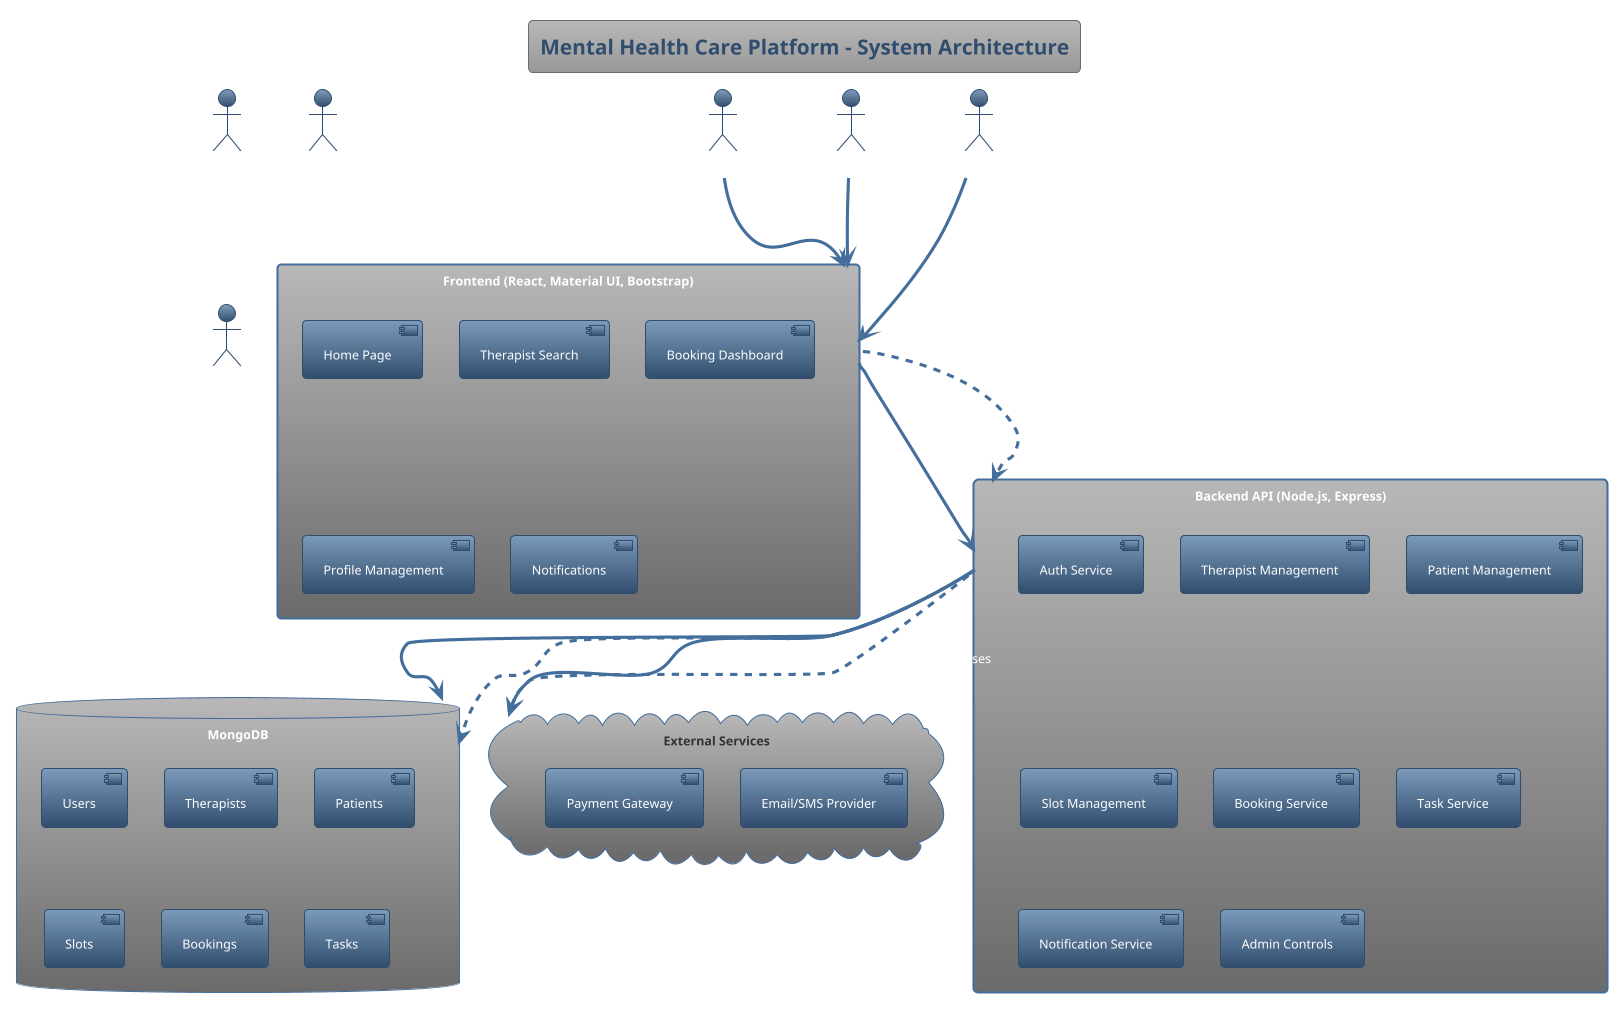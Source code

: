 @startuml
!theme spacelab

title Mental Health Care Platform - System Architecture

actor Patient as PAT
actor Therapist as THER
actor Admin as ADM

rectangle "Frontend (React, Material UI, Bootstrap)" as FE {
  [Home Page]
  [Therapist Search]
  [Booking Dashboard]
  [Profile Management]
  [Notifications]
}

rectangle "Backend API (Node.js, Express)" as BE {
  [Auth Service]
  [Therapist Management]
  [Patient Management]
  [Slot Management]
  [Booking Service]
  [Task Service]
  [Notification Service]
  [Admin Controls]
}

database "MongoDB" as DB {
  [Users]
  [Therapists]
  [Patients]
  [Slots]
  [Bookings]
  [Tasks]
  [Notifications]
}

cloud "External Services" as EXT {
  [Email/SMS Provider]
  [Payment Gateway]
}

Patient --> FE : Uses Web UI
Therapist --> FE : Uses Web UI
Admin --> FE : Uses Admin UI

FE --> BE : REST API Calls
BE --> DB : CRUD Operations
BE --> EXT : Notification, Payment

BE <.. FE : API Responses
DB <.. BE : Data Results
EXT <.. BE : Service Responses

@enduml
